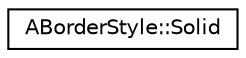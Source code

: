 digraph "Graphical Class Hierarchy"
{
 // LATEX_PDF_SIZE
  edge [fontname="Helvetica",fontsize="10",labelfontname="Helvetica",labelfontsize="10"];
  node [fontname="Helvetica",fontsize="10",shape=record];
  rankdir="LR";
  Node0 [label="ABorderStyle::Solid",height=0.2,width=0.4,color="black", fillcolor="white", style="filled",URL="$structABorderStyle_1_1Solid.html",tooltip=" "];
}
